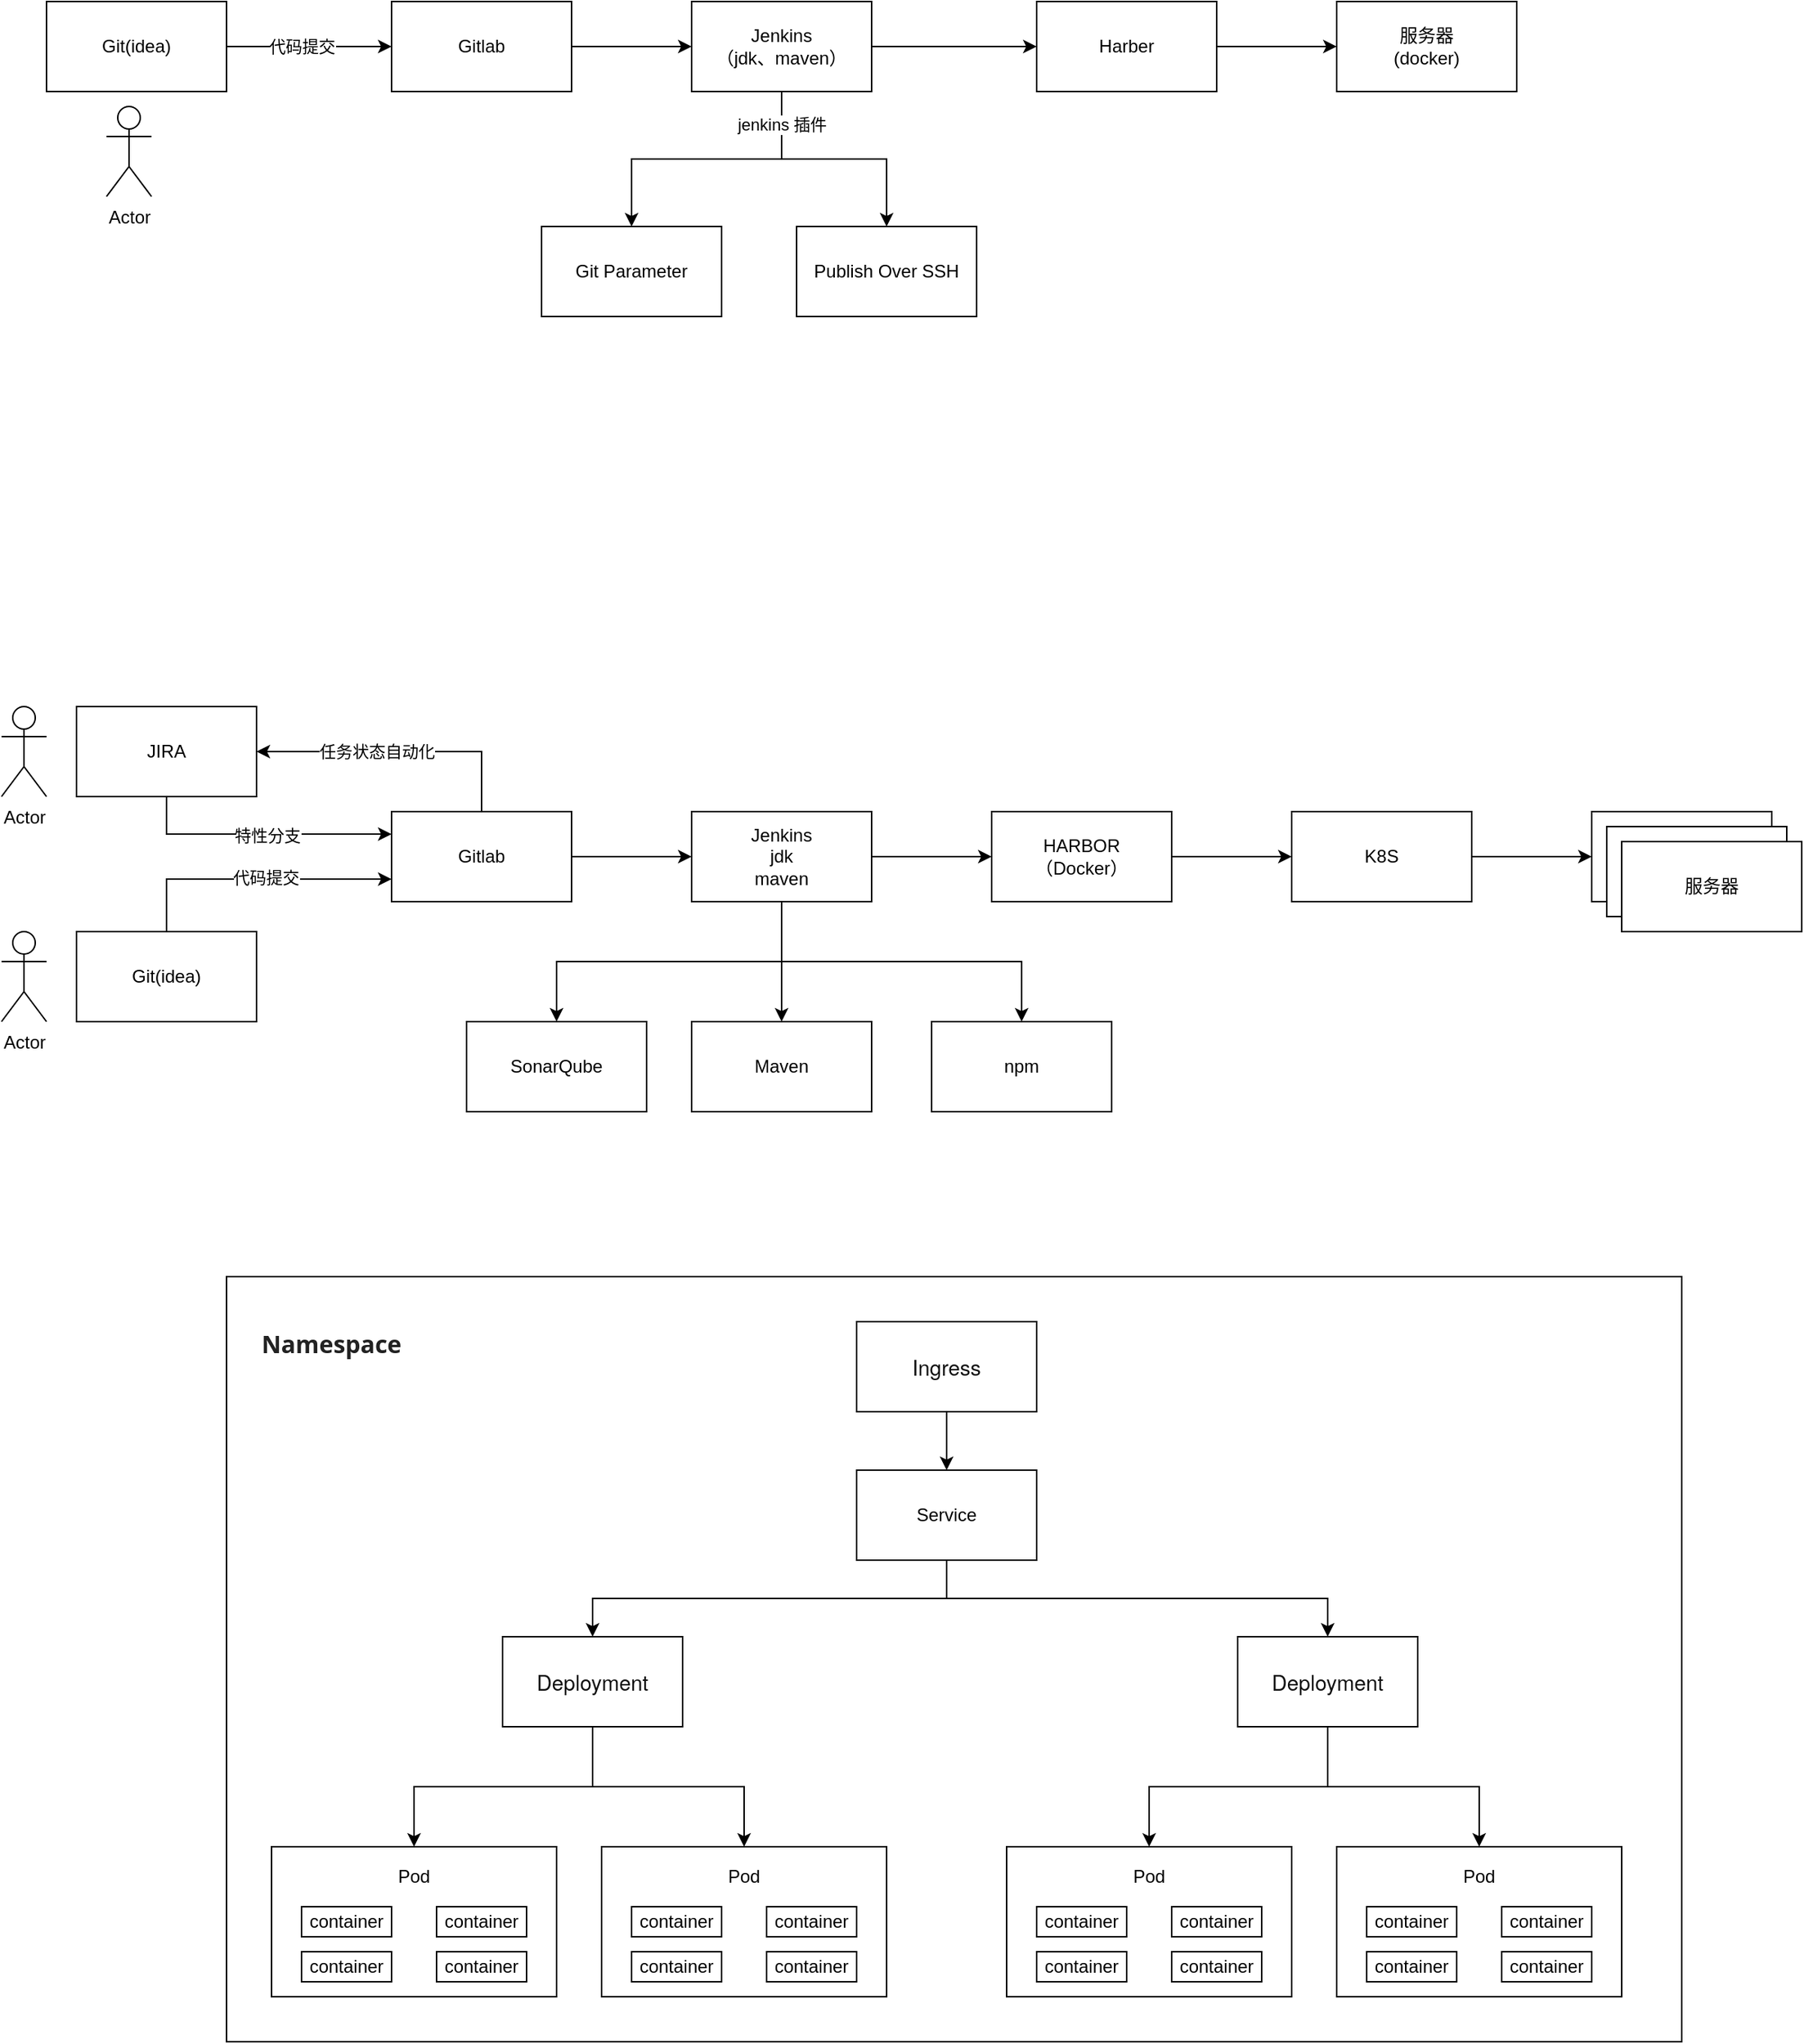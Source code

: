 <mxfile version="20.3.0" type="device"><diagram id="KxzCadNBJv9X-qiDdz8r" name="第 1 页"><mxGraphModel dx="1031" dy="637" grid="1" gridSize="10" guides="1" tooltips="1" connect="1" arrows="1" fold="1" page="1" pageScale="1" pageWidth="827" pageHeight="1169" math="0" shadow="0"><root><mxCell id="0"/><mxCell id="1" parent="0"/><mxCell id="m69XyTsW4-W4Sw8gxdBZ-46" value="" style="rounded=0;whiteSpace=wrap;html=1;" vertex="1" parent="1"><mxGeometry x="230" y="1090" width="970" height="510" as="geometry"/></mxCell><mxCell id="4VAJhVNNFPVpH2ubPQYm-6" style="edgeStyle=orthogonalEdgeStyle;rounded=0;orthogonalLoop=1;jettySize=auto;html=1;exitX=1;exitY=0.5;exitDx=0;exitDy=0;entryX=0;entryY=0.5;entryDx=0;entryDy=0;" parent="1" source="4VAJhVNNFPVpH2ubPQYm-1" target="4VAJhVNNFPVpH2ubPQYm-3" edge="1"><mxGeometry relative="1" as="geometry"/></mxCell><mxCell id="4VAJhVNNFPVpH2ubPQYm-29" value="代码提交" style="edgeLabel;html=1;align=center;verticalAlign=middle;resizable=0;points=[];" parent="4VAJhVNNFPVpH2ubPQYm-6" vertex="1" connectable="0"><mxGeometry x="0.084" y="1" relative="1" as="geometry"><mxPoint x="-10" y="1" as="offset"/></mxGeometry></mxCell><mxCell id="4VAJhVNNFPVpH2ubPQYm-1" value="Git(idea)" style="rounded=0;whiteSpace=wrap;html=1;" parent="1" vertex="1"><mxGeometry x="110" y="240" width="120" height="60" as="geometry"/></mxCell><mxCell id="4VAJhVNNFPVpH2ubPQYm-12" value="" style="edgeStyle=orthogonalEdgeStyle;rounded=0;orthogonalLoop=1;jettySize=auto;html=1;" parent="1" source="4VAJhVNNFPVpH2ubPQYm-3" target="4VAJhVNNFPVpH2ubPQYm-11" edge="1"><mxGeometry relative="1" as="geometry"/></mxCell><mxCell id="4VAJhVNNFPVpH2ubPQYm-3" value="Gitlab" style="rounded=0;whiteSpace=wrap;html=1;" parent="1" vertex="1"><mxGeometry x="340" y="240" width="120" height="60" as="geometry"/></mxCell><mxCell id="4VAJhVNNFPVpH2ubPQYm-18" value="" style="edgeStyle=orthogonalEdgeStyle;rounded=0;orthogonalLoop=1;jettySize=auto;html=1;entryX=0;entryY=0.5;entryDx=0;entryDy=0;" parent="1" source="4VAJhVNNFPVpH2ubPQYm-11" target="4VAJhVNNFPVpH2ubPQYm-21" edge="1"><mxGeometry relative="1" as="geometry"><mxPoint x="740" y="270" as="targetPoint"/></mxGeometry></mxCell><mxCell id="C9KvrMCTauYutbc89RN7-30" value="" style="edgeStyle=orthogonalEdgeStyle;rounded=0;orthogonalLoop=1;jettySize=auto;html=1;" parent="1" source="4VAJhVNNFPVpH2ubPQYm-11" target="C9KvrMCTauYutbc89RN7-29" edge="1"><mxGeometry relative="1" as="geometry"/></mxCell><mxCell id="C9KvrMCTauYutbc89RN7-32" style="edgeStyle=orthogonalEdgeStyle;rounded=0;orthogonalLoop=1;jettySize=auto;html=1;exitX=0.5;exitY=1;exitDx=0;exitDy=0;" parent="1" source="4VAJhVNNFPVpH2ubPQYm-11" target="C9KvrMCTauYutbc89RN7-31" edge="1"><mxGeometry relative="1" as="geometry"/></mxCell><mxCell id="C9KvrMCTauYutbc89RN7-33" value="jenkins 插件" style="edgeLabel;html=1;align=center;verticalAlign=middle;resizable=0;points=[];" parent="C9KvrMCTauYutbc89RN7-32" vertex="1" connectable="0"><mxGeometry x="-0.728" relative="1" as="geometry"><mxPoint as="offset"/></mxGeometry></mxCell><mxCell id="4VAJhVNNFPVpH2ubPQYm-11" value="Jenkins&lt;br&gt;（jdk、maven）" style="rounded=0;whiteSpace=wrap;html=1;" parent="1" vertex="1"><mxGeometry x="540" y="240" width="120" height="60" as="geometry"/></mxCell><mxCell id="C9KvrMCTauYutbc89RN7-35" value="" style="edgeStyle=orthogonalEdgeStyle;rounded=0;orthogonalLoop=1;jettySize=auto;html=1;" parent="1" source="4VAJhVNNFPVpH2ubPQYm-21" target="C9KvrMCTauYutbc89RN7-34" edge="1"><mxGeometry relative="1" as="geometry"/></mxCell><mxCell id="4VAJhVNNFPVpH2ubPQYm-21" value="Harber" style="rounded=0;whiteSpace=wrap;html=1;" parent="1" vertex="1"><mxGeometry x="770" y="240" width="120" height="60" as="geometry"/></mxCell><mxCell id="4VAJhVNNFPVpH2ubPQYm-28" value="Actor" style="shape=umlActor;verticalLabelPosition=bottom;verticalAlign=top;html=1;outlineConnect=0;" parent="1" vertex="1"><mxGeometry x="150" y="310" width="30" height="60" as="geometry"/></mxCell><mxCell id="C9KvrMCTauYutbc89RN7-1" style="edgeStyle=orthogonalEdgeStyle;rounded=0;orthogonalLoop=1;jettySize=auto;html=1;exitX=0.5;exitY=0;exitDx=0;exitDy=0;entryX=0;entryY=0.75;entryDx=0;entryDy=0;" parent="1" source="C9KvrMCTauYutbc89RN7-3" target="C9KvrMCTauYutbc89RN7-10" edge="1"><mxGeometry relative="1" as="geometry"/></mxCell><mxCell id="C9KvrMCTauYutbc89RN7-2" value="代码提交" style="edgeLabel;html=1;align=center;verticalAlign=middle;resizable=0;points=[];" parent="C9KvrMCTauYutbc89RN7-1" vertex="1" connectable="0"><mxGeometry x="0.084" y="1" relative="1" as="geometry"><mxPoint as="offset"/></mxGeometry></mxCell><mxCell id="C9KvrMCTauYutbc89RN7-3" value="Git(idea)" style="rounded=0;whiteSpace=wrap;html=1;" parent="1" vertex="1"><mxGeometry x="130" y="860" width="120" height="60" as="geometry"/></mxCell><mxCell id="C9KvrMCTauYutbc89RN7-4" style="edgeStyle=orthogonalEdgeStyle;rounded=0;orthogonalLoop=1;jettySize=auto;html=1;exitX=0.5;exitY=1;exitDx=0;exitDy=0;entryX=0;entryY=0.25;entryDx=0;entryDy=0;" parent="1" source="C9KvrMCTauYutbc89RN7-6" target="C9KvrMCTauYutbc89RN7-10" edge="1"><mxGeometry relative="1" as="geometry"/></mxCell><mxCell id="C9KvrMCTauYutbc89RN7-5" value="特性分支" style="edgeLabel;html=1;align=center;verticalAlign=middle;resizable=0;points=[];" parent="C9KvrMCTauYutbc89RN7-4" vertex="1" connectable="0"><mxGeometry x="0.044" y="-1" relative="1" as="geometry"><mxPoint as="offset"/></mxGeometry></mxCell><mxCell id="C9KvrMCTauYutbc89RN7-6" value="JIRA" style="rounded=0;whiteSpace=wrap;html=1;" parent="1" vertex="1"><mxGeometry x="130" y="710" width="120" height="60" as="geometry"/></mxCell><mxCell id="C9KvrMCTauYutbc89RN7-7" style="edgeStyle=orthogonalEdgeStyle;rounded=0;orthogonalLoop=1;jettySize=auto;html=1;exitX=0.5;exitY=0;exitDx=0;exitDy=0;entryX=1;entryY=0.5;entryDx=0;entryDy=0;" parent="1" source="C9KvrMCTauYutbc89RN7-10" target="C9KvrMCTauYutbc89RN7-6" edge="1"><mxGeometry relative="1" as="geometry"/></mxCell><mxCell id="C9KvrMCTauYutbc89RN7-8" value="任务状态自动化" style="edgeLabel;html=1;align=center;verticalAlign=middle;resizable=0;points=[];" parent="C9KvrMCTauYutbc89RN7-7" vertex="1" connectable="0"><mxGeometry x="0.273" relative="1" as="geometry"><mxPoint x="11" as="offset"/></mxGeometry></mxCell><mxCell id="C9KvrMCTauYutbc89RN7-9" value="" style="edgeStyle=orthogonalEdgeStyle;rounded=0;orthogonalLoop=1;jettySize=auto;html=1;" parent="1" source="C9KvrMCTauYutbc89RN7-10" target="C9KvrMCTauYutbc89RN7-15" edge="1"><mxGeometry relative="1" as="geometry"/></mxCell><mxCell id="C9KvrMCTauYutbc89RN7-10" value="Gitlab" style="rounded=0;whiteSpace=wrap;html=1;" parent="1" vertex="1"><mxGeometry x="340" y="780" width="120" height="60" as="geometry"/></mxCell><mxCell id="C9KvrMCTauYutbc89RN7-11" value="" style="edgeStyle=orthogonalEdgeStyle;rounded=0;orthogonalLoop=1;jettySize=auto;html=1;" parent="1" source="C9KvrMCTauYutbc89RN7-15" target="C9KvrMCTauYutbc89RN7-16" edge="1"><mxGeometry relative="1" as="geometry"><Array as="points"><mxPoint x="600" y="880"/><mxPoint x="450" y="880"/></Array></mxGeometry></mxCell><mxCell id="C9KvrMCTauYutbc89RN7-12" style="edgeStyle=orthogonalEdgeStyle;rounded=0;orthogonalLoop=1;jettySize=auto;html=1;exitX=0.5;exitY=1;exitDx=0;exitDy=0;" parent="1" source="C9KvrMCTauYutbc89RN7-15" target="C9KvrMCTauYutbc89RN7-17" edge="1"><mxGeometry relative="1" as="geometry"/></mxCell><mxCell id="C9KvrMCTauYutbc89RN7-13" value="" style="edgeStyle=orthogonalEdgeStyle;rounded=0;orthogonalLoop=1;jettySize=auto;html=1;" parent="1" source="C9KvrMCTauYutbc89RN7-15" target="C9KvrMCTauYutbc89RN7-19" edge="1"><mxGeometry relative="1" as="geometry"/></mxCell><mxCell id="C9KvrMCTauYutbc89RN7-14" style="edgeStyle=orthogonalEdgeStyle;rounded=0;orthogonalLoop=1;jettySize=auto;html=1;exitX=0.5;exitY=1;exitDx=0;exitDy=0;" parent="1" source="C9KvrMCTauYutbc89RN7-15" target="C9KvrMCTauYutbc89RN7-25" edge="1"><mxGeometry relative="1" as="geometry"/></mxCell><mxCell id="C9KvrMCTauYutbc89RN7-15" value="Jenkins&lt;br&gt;jdk&lt;br&gt;maven" style="rounded=0;whiteSpace=wrap;html=1;" parent="1" vertex="1"><mxGeometry x="540" y="780" width="120" height="60" as="geometry"/></mxCell><mxCell id="C9KvrMCTauYutbc89RN7-16" value="SonarQube" style="rounded=0;whiteSpace=wrap;html=1;" parent="1" vertex="1"><mxGeometry x="390" y="920" width="120" height="60" as="geometry"/></mxCell><mxCell id="C9KvrMCTauYutbc89RN7-17" value="Maven" style="rounded=0;whiteSpace=wrap;html=1;" parent="1" vertex="1"><mxGeometry x="540" y="920" width="120" height="60" as="geometry"/></mxCell><mxCell id="C9KvrMCTauYutbc89RN7-18" value="" style="edgeStyle=orthogonalEdgeStyle;rounded=0;orthogonalLoop=1;jettySize=auto;html=1;" parent="1" source="C9KvrMCTauYutbc89RN7-19" target="C9KvrMCTauYutbc89RN7-21" edge="1"><mxGeometry relative="1" as="geometry"/></mxCell><mxCell id="C9KvrMCTauYutbc89RN7-19" value="HARBOR&lt;br&gt;（Docker）" style="rounded=0;whiteSpace=wrap;html=1;" parent="1" vertex="1"><mxGeometry x="740" y="780" width="120" height="60" as="geometry"/></mxCell><mxCell id="C9KvrMCTauYutbc89RN7-20" value="" style="edgeStyle=orthogonalEdgeStyle;rounded=0;orthogonalLoop=1;jettySize=auto;html=1;" parent="1" source="C9KvrMCTauYutbc89RN7-21" target="C9KvrMCTauYutbc89RN7-22" edge="1"><mxGeometry relative="1" as="geometry"/></mxCell><mxCell id="C9KvrMCTauYutbc89RN7-21" value="K8S" style="rounded=0;whiteSpace=wrap;html=1;" parent="1" vertex="1"><mxGeometry x="940" y="780" width="120" height="60" as="geometry"/></mxCell><mxCell id="C9KvrMCTauYutbc89RN7-22" value="K8S" style="rounded=0;whiteSpace=wrap;html=1;" parent="1" vertex="1"><mxGeometry x="1140" y="780" width="120" height="60" as="geometry"/></mxCell><mxCell id="C9KvrMCTauYutbc89RN7-23" value="K8S" style="rounded=0;whiteSpace=wrap;html=1;" parent="1" vertex="1"><mxGeometry x="1150" y="790" width="120" height="60" as="geometry"/></mxCell><mxCell id="C9KvrMCTauYutbc89RN7-24" value="服务器" style="rounded=0;whiteSpace=wrap;html=1;" parent="1" vertex="1"><mxGeometry x="1160" y="800" width="120" height="60" as="geometry"/></mxCell><mxCell id="C9KvrMCTauYutbc89RN7-25" value="npm" style="rounded=0;whiteSpace=wrap;html=1;" parent="1" vertex="1"><mxGeometry x="700" y="920" width="120" height="60" as="geometry"/></mxCell><mxCell id="C9KvrMCTauYutbc89RN7-26" value="Actor" style="shape=umlActor;verticalLabelPosition=bottom;verticalAlign=top;html=1;outlineConnect=0;" parent="1" vertex="1"><mxGeometry x="80" y="710" width="30" height="60" as="geometry"/></mxCell><mxCell id="C9KvrMCTauYutbc89RN7-27" value="Actor" style="shape=umlActor;verticalLabelPosition=bottom;verticalAlign=top;html=1;outlineConnect=0;" parent="1" vertex="1"><mxGeometry x="80" y="860" width="30" height="60" as="geometry"/></mxCell><mxCell id="C9KvrMCTauYutbc89RN7-29" value="Git Parameter" style="rounded=0;whiteSpace=wrap;html=1;" parent="1" vertex="1"><mxGeometry x="440" y="390" width="120" height="60" as="geometry"/></mxCell><mxCell id="C9KvrMCTauYutbc89RN7-31" value="Publish Over SSH" style="rounded=0;whiteSpace=wrap;html=1;" parent="1" vertex="1"><mxGeometry x="610" y="390" width="120" height="60" as="geometry"/></mxCell><mxCell id="C9KvrMCTauYutbc89RN7-34" value="服务器&lt;br&gt;(docker)" style="rounded=0;whiteSpace=wrap;html=1;" parent="1" vertex="1"><mxGeometry x="970" y="240" width="120" height="60" as="geometry"/></mxCell><mxCell id="m69XyTsW4-W4Sw8gxdBZ-9" value="" style="group" vertex="1" connectable="0" parent="1"><mxGeometry x="260" y="1470" width="190" height="100" as="geometry"/></mxCell><mxCell id="m69XyTsW4-W4Sw8gxdBZ-4" value="" style="rounded=0;whiteSpace=wrap;html=1;" vertex="1" parent="m69XyTsW4-W4Sw8gxdBZ-9"><mxGeometry width="190" height="100" as="geometry"/></mxCell><mxCell id="m69XyTsW4-W4Sw8gxdBZ-1" value="container" style="rounded=0;whiteSpace=wrap;html=1;" vertex="1" parent="m69XyTsW4-W4Sw8gxdBZ-9"><mxGeometry x="20" y="40" width="60" height="20" as="geometry"/></mxCell><mxCell id="m69XyTsW4-W4Sw8gxdBZ-2" value="container" style="rounded=0;whiteSpace=wrap;html=1;" vertex="1" parent="m69XyTsW4-W4Sw8gxdBZ-9"><mxGeometry x="20" y="70" width="60" height="20" as="geometry"/></mxCell><mxCell id="m69XyTsW4-W4Sw8gxdBZ-3" value="container" style="rounded=0;whiteSpace=wrap;html=1;" vertex="1" parent="m69XyTsW4-W4Sw8gxdBZ-9"><mxGeometry x="110" y="40" width="60" height="20" as="geometry"/></mxCell><mxCell id="m69XyTsW4-W4Sw8gxdBZ-5" value="container" style="rounded=0;whiteSpace=wrap;html=1;" vertex="1" parent="m69XyTsW4-W4Sw8gxdBZ-9"><mxGeometry x="110" y="70" width="60" height="20" as="geometry"/></mxCell><mxCell id="m69XyTsW4-W4Sw8gxdBZ-7" value="Pod" style="text;html=1;strokeColor=none;fillColor=none;align=center;verticalAlign=middle;whiteSpace=wrap;rounded=0;" vertex="1" parent="m69XyTsW4-W4Sw8gxdBZ-9"><mxGeometry x="65" y="5" width="60" height="30" as="geometry"/></mxCell><mxCell id="m69XyTsW4-W4Sw8gxdBZ-10" value="" style="group" vertex="1" connectable="0" parent="1"><mxGeometry x="480" y="1470" width="190" height="100" as="geometry"/></mxCell><mxCell id="m69XyTsW4-W4Sw8gxdBZ-11" value="" style="rounded=0;whiteSpace=wrap;html=1;" vertex="1" parent="m69XyTsW4-W4Sw8gxdBZ-10"><mxGeometry width="190" height="100" as="geometry"/></mxCell><mxCell id="m69XyTsW4-W4Sw8gxdBZ-12" value="container" style="rounded=0;whiteSpace=wrap;html=1;" vertex="1" parent="m69XyTsW4-W4Sw8gxdBZ-10"><mxGeometry x="20" y="40" width="60" height="20" as="geometry"/></mxCell><mxCell id="m69XyTsW4-W4Sw8gxdBZ-13" value="container" style="rounded=0;whiteSpace=wrap;html=1;" vertex="1" parent="m69XyTsW4-W4Sw8gxdBZ-10"><mxGeometry x="20" y="70" width="60" height="20" as="geometry"/></mxCell><mxCell id="m69XyTsW4-W4Sw8gxdBZ-14" value="container" style="rounded=0;whiteSpace=wrap;html=1;" vertex="1" parent="m69XyTsW4-W4Sw8gxdBZ-10"><mxGeometry x="110" y="40" width="60" height="20" as="geometry"/></mxCell><mxCell id="m69XyTsW4-W4Sw8gxdBZ-15" value="container" style="rounded=0;whiteSpace=wrap;html=1;" vertex="1" parent="m69XyTsW4-W4Sw8gxdBZ-10"><mxGeometry x="110" y="70" width="60" height="20" as="geometry"/></mxCell><mxCell id="m69XyTsW4-W4Sw8gxdBZ-16" value="Pod" style="text;html=1;strokeColor=none;fillColor=none;align=center;verticalAlign=middle;whiteSpace=wrap;rounded=0;" vertex="1" parent="m69XyTsW4-W4Sw8gxdBZ-10"><mxGeometry x="65" y="5" width="60" height="30" as="geometry"/></mxCell><mxCell id="m69XyTsW4-W4Sw8gxdBZ-42" style="edgeStyle=orthogonalEdgeStyle;rounded=0;orthogonalLoop=1;jettySize=auto;html=1;exitX=0.5;exitY=1;exitDx=0;exitDy=0;entryX=0.5;entryY=0;entryDx=0;entryDy=0;" edge="1" parent="1" source="m69XyTsW4-W4Sw8gxdBZ-17" target="m69XyTsW4-W4Sw8gxdBZ-4"><mxGeometry relative="1" as="geometry"/></mxCell><mxCell id="m69XyTsW4-W4Sw8gxdBZ-43" style="edgeStyle=orthogonalEdgeStyle;rounded=0;orthogonalLoop=1;jettySize=auto;html=1;exitX=0.5;exitY=1;exitDx=0;exitDy=0;entryX=0.5;entryY=0;entryDx=0;entryDy=0;" edge="1" parent="1" source="m69XyTsW4-W4Sw8gxdBZ-17" target="m69XyTsW4-W4Sw8gxdBZ-11"><mxGeometry relative="1" as="geometry"/></mxCell><mxCell id="m69XyTsW4-W4Sw8gxdBZ-17" value="&lt;span style=&quot;color: rgb(17, 17, 17); font-family: &amp;quot;PingFang SC&amp;quot;, PingFang-SC-Regular, &amp;quot;Hiragino Sans GB&amp;quot;, &amp;quot;Microsoft YaHei&amp;quot;, &amp;quot;Helvetica Neue&amp;quot;, Helvetica, Arial, sans-serif, &amp;quot;Apple Color Emoji&amp;quot;, &amp;quot;Segoe UI Emoji&amp;quot;, &amp;quot;Segoe UI Symbol&amp;quot;; font-size: 14px; text-align: start; background-color: rgba(255, 255, 255, 0.5);&quot;&gt;Deployment&lt;/span&gt;" style="rounded=0;whiteSpace=wrap;html=1;" vertex="1" parent="1"><mxGeometry x="414" y="1330" width="120" height="60" as="geometry"/></mxCell><mxCell id="m69XyTsW4-W4Sw8gxdBZ-18" value="" style="group" vertex="1" connectable="0" parent="1"><mxGeometry x="750" y="1470" width="190" height="100" as="geometry"/></mxCell><mxCell id="m69XyTsW4-W4Sw8gxdBZ-19" value="" style="rounded=0;whiteSpace=wrap;html=1;" vertex="1" parent="m69XyTsW4-W4Sw8gxdBZ-18"><mxGeometry width="190" height="100" as="geometry"/></mxCell><mxCell id="m69XyTsW4-W4Sw8gxdBZ-20" value="container" style="rounded=0;whiteSpace=wrap;html=1;" vertex="1" parent="m69XyTsW4-W4Sw8gxdBZ-18"><mxGeometry x="20" y="40" width="60" height="20" as="geometry"/></mxCell><mxCell id="m69XyTsW4-W4Sw8gxdBZ-21" value="container" style="rounded=0;whiteSpace=wrap;html=1;" vertex="1" parent="m69XyTsW4-W4Sw8gxdBZ-18"><mxGeometry x="20" y="70" width="60" height="20" as="geometry"/></mxCell><mxCell id="m69XyTsW4-W4Sw8gxdBZ-22" value="container" style="rounded=0;whiteSpace=wrap;html=1;" vertex="1" parent="m69XyTsW4-W4Sw8gxdBZ-18"><mxGeometry x="110" y="40" width="60" height="20" as="geometry"/></mxCell><mxCell id="m69XyTsW4-W4Sw8gxdBZ-23" value="container" style="rounded=0;whiteSpace=wrap;html=1;" vertex="1" parent="m69XyTsW4-W4Sw8gxdBZ-18"><mxGeometry x="110" y="70" width="60" height="20" as="geometry"/></mxCell><mxCell id="m69XyTsW4-W4Sw8gxdBZ-24" value="Pod" style="text;html=1;strokeColor=none;fillColor=none;align=center;verticalAlign=middle;whiteSpace=wrap;rounded=0;" vertex="1" parent="m69XyTsW4-W4Sw8gxdBZ-18"><mxGeometry x="65" y="5" width="60" height="30" as="geometry"/></mxCell><mxCell id="m69XyTsW4-W4Sw8gxdBZ-25" value="" style="group" vertex="1" connectable="0" parent="1"><mxGeometry x="970" y="1470" width="190" height="100" as="geometry"/></mxCell><mxCell id="m69XyTsW4-W4Sw8gxdBZ-26" value="" style="rounded=0;whiteSpace=wrap;html=1;" vertex="1" parent="m69XyTsW4-W4Sw8gxdBZ-25"><mxGeometry width="190" height="100" as="geometry"/></mxCell><mxCell id="m69XyTsW4-W4Sw8gxdBZ-27" value="container" style="rounded=0;whiteSpace=wrap;html=1;" vertex="1" parent="m69XyTsW4-W4Sw8gxdBZ-25"><mxGeometry x="20" y="40" width="60" height="20" as="geometry"/></mxCell><mxCell id="m69XyTsW4-W4Sw8gxdBZ-28" value="container" style="rounded=0;whiteSpace=wrap;html=1;" vertex="1" parent="m69XyTsW4-W4Sw8gxdBZ-25"><mxGeometry x="20" y="70" width="60" height="20" as="geometry"/></mxCell><mxCell id="m69XyTsW4-W4Sw8gxdBZ-29" value="container" style="rounded=0;whiteSpace=wrap;html=1;" vertex="1" parent="m69XyTsW4-W4Sw8gxdBZ-25"><mxGeometry x="110" y="40" width="60" height="20" as="geometry"/></mxCell><mxCell id="m69XyTsW4-W4Sw8gxdBZ-30" value="container" style="rounded=0;whiteSpace=wrap;html=1;" vertex="1" parent="m69XyTsW4-W4Sw8gxdBZ-25"><mxGeometry x="110" y="70" width="60" height="20" as="geometry"/></mxCell><mxCell id="m69XyTsW4-W4Sw8gxdBZ-31" value="Pod" style="text;html=1;strokeColor=none;fillColor=none;align=center;verticalAlign=middle;whiteSpace=wrap;rounded=0;" vertex="1" parent="m69XyTsW4-W4Sw8gxdBZ-25"><mxGeometry x="65" y="5" width="60" height="30" as="geometry"/></mxCell><mxCell id="m69XyTsW4-W4Sw8gxdBZ-44" style="edgeStyle=orthogonalEdgeStyle;rounded=0;orthogonalLoop=1;jettySize=auto;html=1;exitX=0.5;exitY=1;exitDx=0;exitDy=0;entryX=0.5;entryY=0;entryDx=0;entryDy=0;" edge="1" parent="1" source="m69XyTsW4-W4Sw8gxdBZ-32" target="m69XyTsW4-W4Sw8gxdBZ-19"><mxGeometry relative="1" as="geometry"/></mxCell><mxCell id="m69XyTsW4-W4Sw8gxdBZ-45" style="edgeStyle=orthogonalEdgeStyle;rounded=0;orthogonalLoop=1;jettySize=auto;html=1;exitX=0.5;exitY=1;exitDx=0;exitDy=0;entryX=0.5;entryY=0;entryDx=0;entryDy=0;" edge="1" parent="1" source="m69XyTsW4-W4Sw8gxdBZ-32" target="m69XyTsW4-W4Sw8gxdBZ-26"><mxGeometry relative="1" as="geometry"/></mxCell><mxCell id="m69XyTsW4-W4Sw8gxdBZ-32" value="&lt;span style=&quot;color: rgb(17, 17, 17); font-family: &amp;quot;PingFang SC&amp;quot;, PingFang-SC-Regular, &amp;quot;Hiragino Sans GB&amp;quot;, &amp;quot;Microsoft YaHei&amp;quot;, &amp;quot;Helvetica Neue&amp;quot;, Helvetica, Arial, sans-serif, &amp;quot;Apple Color Emoji&amp;quot;, &amp;quot;Segoe UI Emoji&amp;quot;, &amp;quot;Segoe UI Symbol&amp;quot;; font-size: 14px; text-align: start; background-color: rgba(255, 255, 255, 0.5);&quot;&gt;Deployment&lt;/span&gt;" style="rounded=0;whiteSpace=wrap;html=1;" vertex="1" parent="1"><mxGeometry x="904" y="1330" width="120" height="60" as="geometry"/></mxCell><mxCell id="m69XyTsW4-W4Sw8gxdBZ-36" style="edgeStyle=orthogonalEdgeStyle;rounded=0;orthogonalLoop=1;jettySize=auto;html=1;exitX=0.5;exitY=1;exitDx=0;exitDy=0;" edge="1" parent="1" source="m69XyTsW4-W4Sw8gxdBZ-33" target="m69XyTsW4-W4Sw8gxdBZ-17"><mxGeometry relative="1" as="geometry"/></mxCell><mxCell id="m69XyTsW4-W4Sw8gxdBZ-37" style="edgeStyle=orthogonalEdgeStyle;rounded=0;orthogonalLoop=1;jettySize=auto;html=1;exitX=0.5;exitY=1;exitDx=0;exitDy=0;" edge="1" parent="1" source="m69XyTsW4-W4Sw8gxdBZ-33" target="m69XyTsW4-W4Sw8gxdBZ-32"><mxGeometry relative="1" as="geometry"/></mxCell><mxCell id="m69XyTsW4-W4Sw8gxdBZ-33" value="Service" style="rounded=0;whiteSpace=wrap;html=1;" vertex="1" parent="1"><mxGeometry x="650" y="1219" width="120" height="60" as="geometry"/></mxCell><mxCell id="m69XyTsW4-W4Sw8gxdBZ-35" style="edgeStyle=orthogonalEdgeStyle;rounded=0;orthogonalLoop=1;jettySize=auto;html=1;exitX=0.5;exitY=1;exitDx=0;exitDy=0;" edge="1" parent="1" source="m69XyTsW4-W4Sw8gxdBZ-34" target="m69XyTsW4-W4Sw8gxdBZ-33"><mxGeometry relative="1" as="geometry"/></mxCell><mxCell id="m69XyTsW4-W4Sw8gxdBZ-34" value="&lt;span style=&quot;color: rgb(17, 17, 17); font-family: &amp;quot;PingFang SC&amp;quot;, PingFang-SC-Regular, &amp;quot;Hiragino Sans GB&amp;quot;, &amp;quot;Microsoft YaHei&amp;quot;, &amp;quot;Helvetica Neue&amp;quot;, Helvetica, Arial, sans-serif, &amp;quot;Apple Color Emoji&amp;quot;, &amp;quot;Segoe UI Emoji&amp;quot;, &amp;quot;Segoe UI Symbol&amp;quot;; font-size: 14px; text-align: start; background-color: rgba(255, 255, 255, 0.5);&quot;&gt;Ingress&lt;/span&gt;" style="rounded=0;whiteSpace=wrap;html=1;" vertex="1" parent="1"><mxGeometry x="650" y="1120" width="120" height="60" as="geometry"/></mxCell><mxCell id="m69XyTsW4-W4Sw8gxdBZ-47" value="&lt;span style=&quot;box-sizing: border-box; font-weight: 700; color: rgb(34, 34, 34); font-family: &amp;quot;open sans&amp;quot;, -apple-system, &amp;quot;system-ui&amp;quot;, &amp;quot;segoe ui&amp;quot;, Roboto, &amp;quot;helvetica neue&amp;quot;, Arial, sans-serif, &amp;quot;apple color emoji&amp;quot;, &amp;quot;segoe ui emoji&amp;quot;, &amp;quot;segoe ui symbol&amp;quot;; font-size: 16px; text-align: left; background-color: rgb(255, 255, 255);&quot;&gt;Namespace&lt;/span&gt;" style="text;html=1;strokeColor=none;fillColor=none;align=center;verticalAlign=middle;whiteSpace=wrap;rounded=0;" vertex="1" parent="1"><mxGeometry x="270" y="1120" width="60" height="30" as="geometry"/></mxCell></root></mxGraphModel></diagram></mxfile>